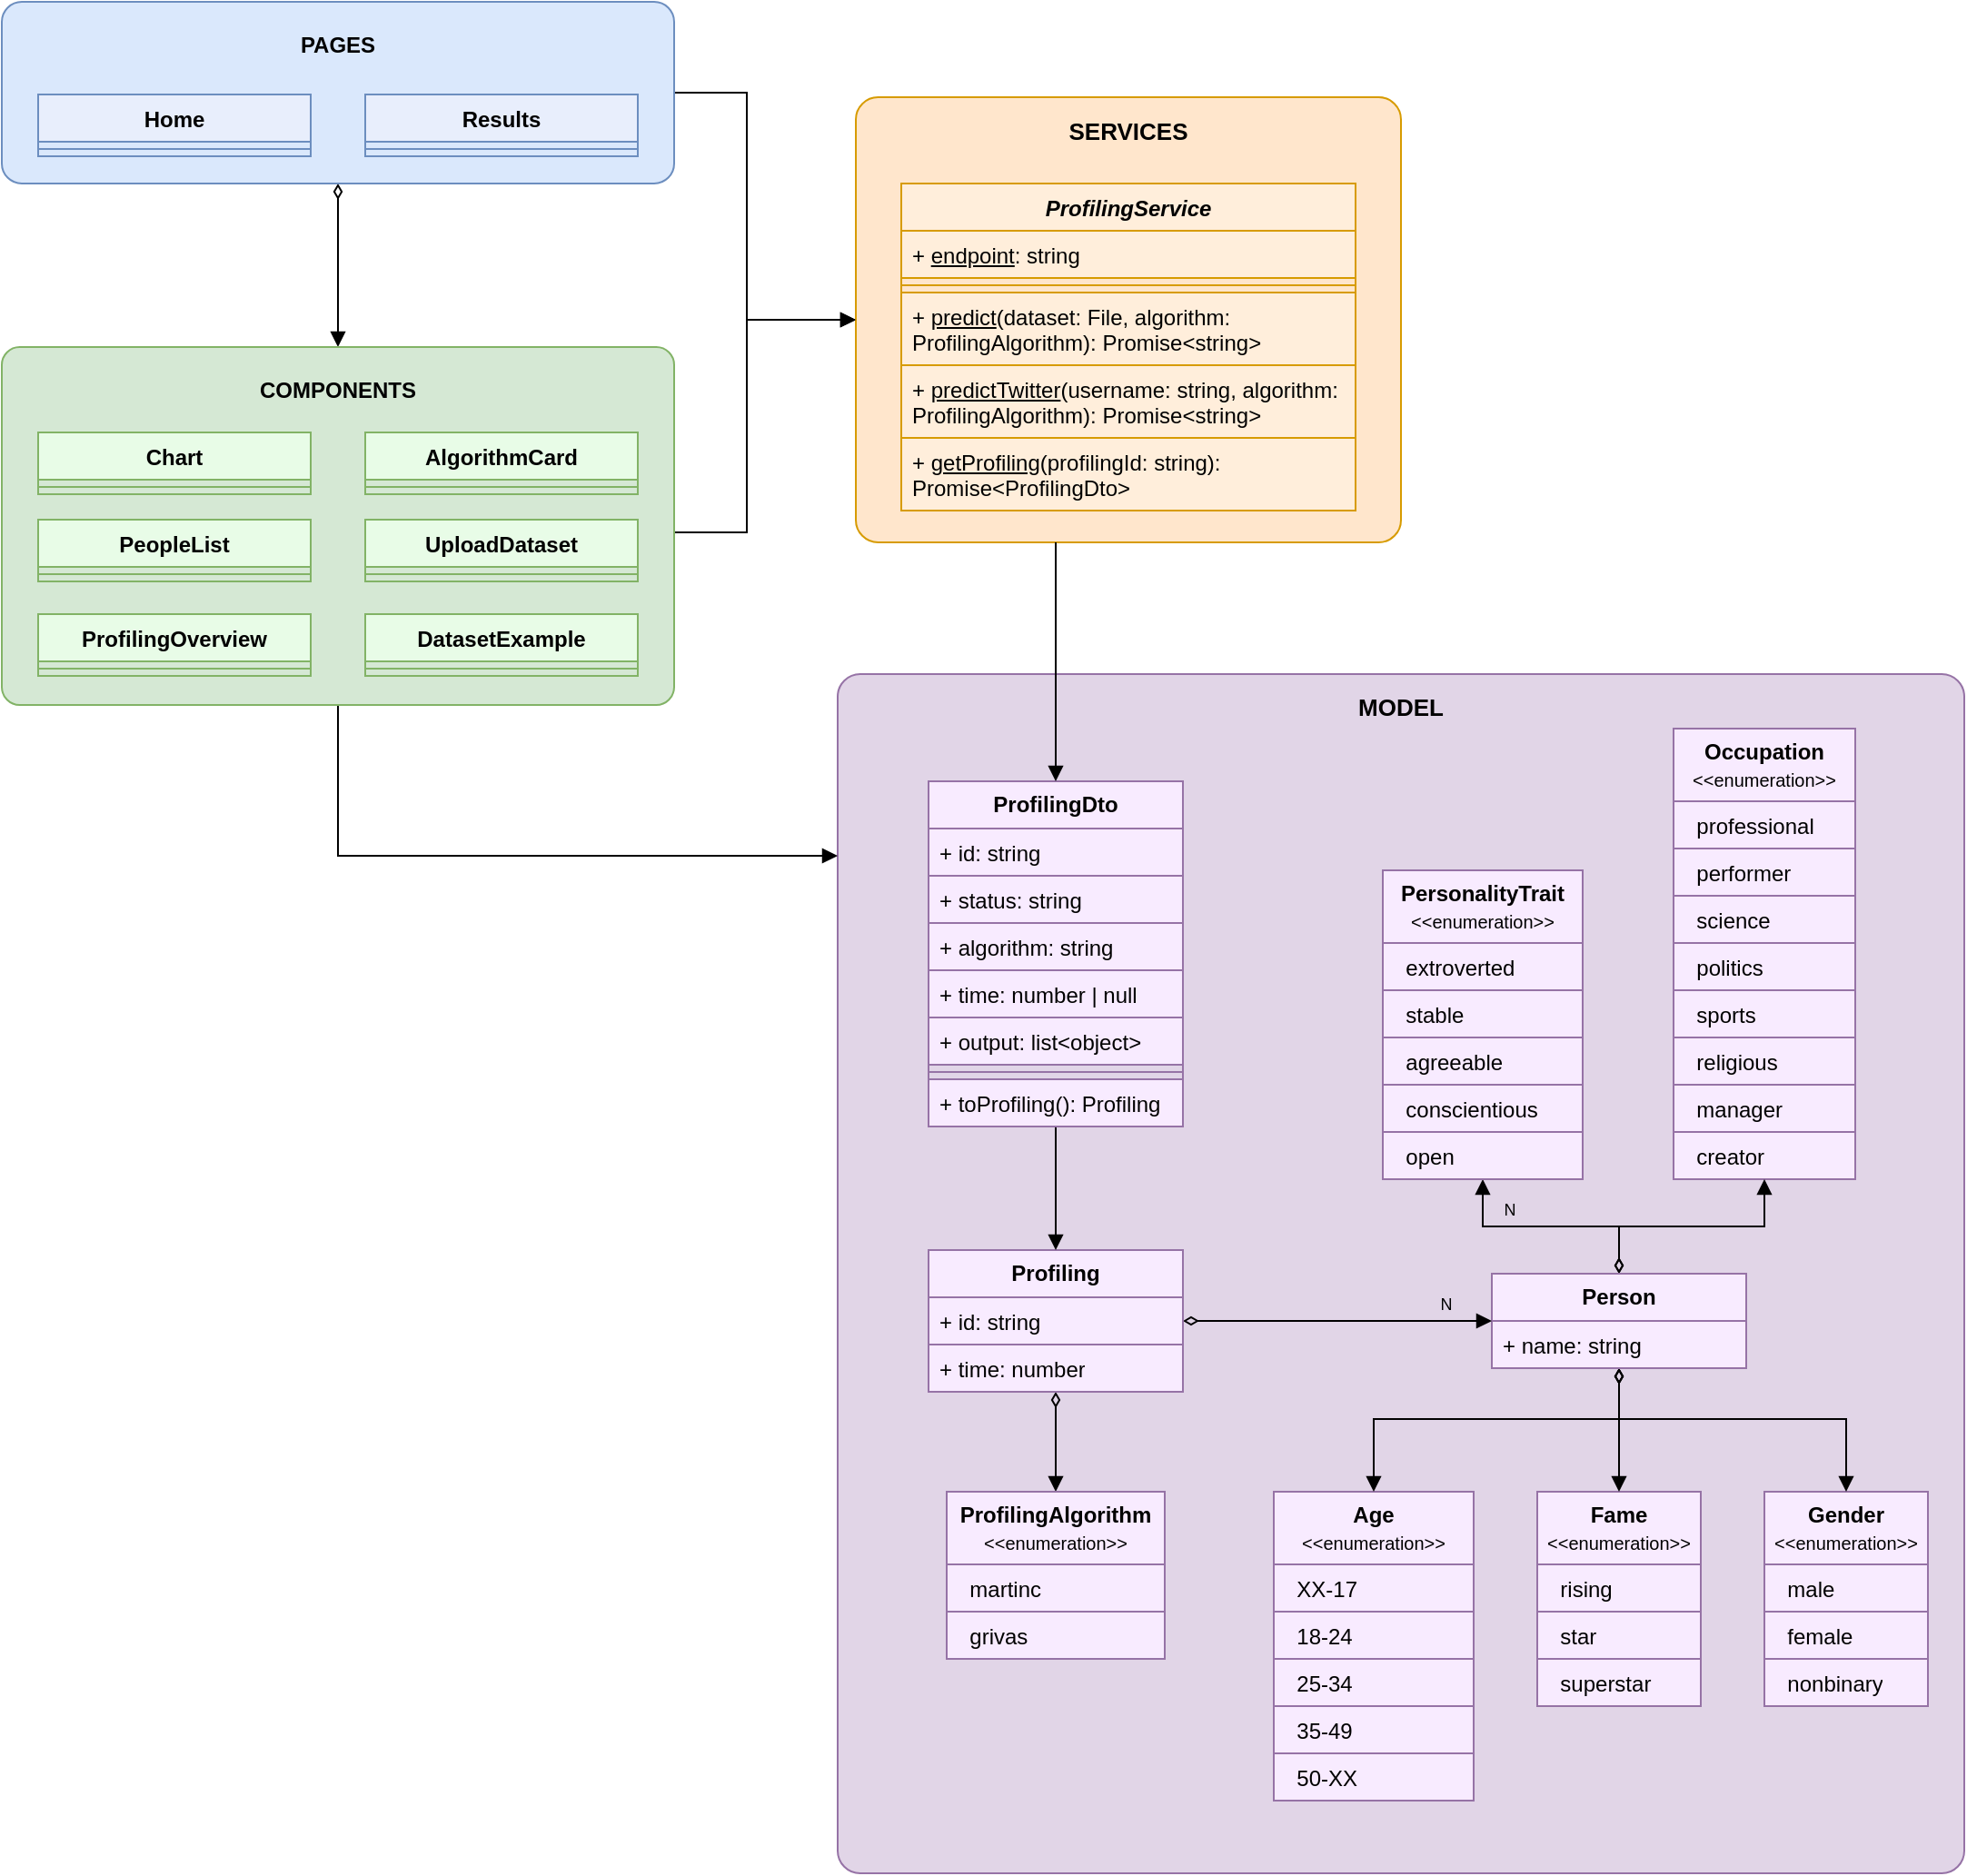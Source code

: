 <mxfile version="21.6.6" type="device">
  <diagram name="Page-1" id="zz8YXbFGxF1C0T1usxZw">
    <mxGraphModel dx="1919" dy="1926" grid="1" gridSize="10" guides="1" tooltips="1" connect="1" arrows="1" fold="1" page="1" pageScale="1" pageWidth="1600" pageHeight="900" math="0" shadow="0">
      <root>
        <mxCell id="0" />
        <mxCell id="1" parent="0" />
        <mxCell id="4tUkUSJO1C_lbbsRgtp4-106" style="edgeStyle=orthogonalEdgeStyle;rounded=0;orthogonalLoop=1;jettySize=auto;html=1;endArrow=block;endFill=1;startArrow=diamondThin;startFill=0;" edge="1" parent="1" source="4tUkUSJO1C_lbbsRgtp4-1" target="4tUkUSJO1C_lbbsRgtp4-84">
          <mxGeometry relative="1" as="geometry" />
        </mxCell>
        <mxCell id="4tUkUSJO1C_lbbsRgtp4-107" style="edgeStyle=orthogonalEdgeStyle;rounded=0;orthogonalLoop=1;jettySize=auto;html=1;endArrow=block;endFill=1;" edge="1" parent="1" source="4tUkUSJO1C_lbbsRgtp4-1" target="4tUkUSJO1C_lbbsRgtp4-2">
          <mxGeometry relative="1" as="geometry">
            <Array as="points">
              <mxPoint x="500" y="30" />
              <mxPoint x="500" y="155" />
            </Array>
          </mxGeometry>
        </mxCell>
        <mxCell id="4tUkUSJO1C_lbbsRgtp4-1" value="&lt;font size=&quot;1&quot;&gt;&lt;b&gt;&lt;font style=&quot;font-size: 12px;&quot;&gt;PAGES&lt;/font&gt;&lt;/b&gt;&lt;/font&gt;" style="rounded=1;whiteSpace=wrap;html=1;arcSize=11;fillColor=#dae8fc;strokeColor=#6c8ebf;verticalAlign=top;spacingTop=10;" vertex="1" parent="1">
          <mxGeometry x="90" y="-20" width="370" height="100" as="geometry" />
        </mxCell>
        <mxCell id="4tUkUSJO1C_lbbsRgtp4-2" value="&lt;font size=&quot;1&quot;&gt;&lt;b style=&quot;font-size: 13px;&quot;&gt;SERVICES&lt;/b&gt;&lt;/font&gt;" style="rounded=1;whiteSpace=wrap;html=1;arcSize=5;fillColor=#ffe6cc;strokeColor=#d79b00;verticalAlign=top;spacingTop=4;" vertex="1" parent="1">
          <mxGeometry x="560" y="32.5" width="300" height="245" as="geometry" />
        </mxCell>
        <mxCell id="4tUkUSJO1C_lbbsRgtp4-4" value="&lt;i&gt;ProfilingService&lt;/i&gt;" style="swimlane;fontStyle=1;align=center;verticalAlign=top;childLayout=stackLayout;horizontal=1;startSize=26;horizontalStack=0;resizeParent=1;resizeParentMax=0;resizeLast=0;collapsible=1;marginBottom=0;whiteSpace=wrap;html=1;fillColor=#FFEEDB;strokeColor=#d79b00;" vertex="1" parent="1">
          <mxGeometry x="585" y="80" width="250" height="180" as="geometry" />
        </mxCell>
        <mxCell id="4tUkUSJO1C_lbbsRgtp4-5" value="+ &lt;u&gt;endpoint&lt;/u&gt;: string" style="text;strokeColor=#d79b00;fillColor=#FFEEDB;align=left;verticalAlign=top;spacingLeft=4;spacingRight=4;overflow=hidden;rotatable=0;points=[[0,0.5],[1,0.5]];portConstraint=eastwest;whiteSpace=wrap;html=1;" vertex="1" parent="4tUkUSJO1C_lbbsRgtp4-4">
          <mxGeometry y="26" width="250" height="26" as="geometry" />
        </mxCell>
        <mxCell id="4tUkUSJO1C_lbbsRgtp4-6" value="" style="line;strokeWidth=1;fillColor=#FFEEDB;align=left;verticalAlign=middle;spacingTop=-1;spacingLeft=3;spacingRight=3;rotatable=0;labelPosition=right;points=[];portConstraint=eastwest;strokeColor=#d79b00;" vertex="1" parent="4tUkUSJO1C_lbbsRgtp4-4">
          <mxGeometry y="52" width="250" height="8" as="geometry" />
        </mxCell>
        <mxCell id="4tUkUSJO1C_lbbsRgtp4-7" value="+ &lt;u&gt;predict&lt;/u&gt;(dataset: File, algorithm: ProfilingAlgorithm): Promise&amp;lt;string&amp;gt;" style="text;strokeColor=#d79b00;fillColor=#FFEEDB;align=left;verticalAlign=top;spacingLeft=4;spacingRight=4;overflow=hidden;rotatable=0;points=[[0,0.5],[1,0.5]];portConstraint=eastwest;whiteSpace=wrap;html=1;" vertex="1" parent="4tUkUSJO1C_lbbsRgtp4-4">
          <mxGeometry y="60" width="250" height="40" as="geometry" />
        </mxCell>
        <mxCell id="4tUkUSJO1C_lbbsRgtp4-8" value="+ &lt;u&gt;predictTwitter&lt;/u&gt;(username: string, algorithm: ProfilingAlgorithm): Promise&amp;lt;string&amp;gt;" style="text;strokeColor=#d79b00;fillColor=#FFEEDB;align=left;verticalAlign=top;spacingLeft=4;spacingRight=4;overflow=hidden;rotatable=0;points=[[0,0.5],[1,0.5]];portConstraint=eastwest;whiteSpace=wrap;html=1;" vertex="1" parent="4tUkUSJO1C_lbbsRgtp4-4">
          <mxGeometry y="100" width="250" height="40" as="geometry" />
        </mxCell>
        <mxCell id="4tUkUSJO1C_lbbsRgtp4-9" value="+ &lt;u&gt;getProfiling&lt;/u&gt;(profilingId: string): Promise&amp;lt;ProfilingDto&amp;gt;" style="text;strokeColor=#d79b00;fillColor=#FFEEDB;align=left;verticalAlign=top;spacingLeft=4;spacingRight=4;overflow=hidden;rotatable=0;points=[[0,0.5],[1,0.5]];portConstraint=eastwest;whiteSpace=wrap;html=1;" vertex="1" parent="4tUkUSJO1C_lbbsRgtp4-4">
          <mxGeometry y="140" width="250" height="40" as="geometry" />
        </mxCell>
        <mxCell id="4tUkUSJO1C_lbbsRgtp4-10" value="&lt;font size=&quot;1&quot;&gt;&lt;b style=&quot;font-size: 13px;&quot;&gt;MODEL&lt;/b&gt;&lt;/font&gt;" style="rounded=1;whiteSpace=wrap;html=1;arcSize=2;fillColor=#e1d5e7;strokeColor=#9673a6;verticalAlign=top;spacingTop=4;" vertex="1" parent="1">
          <mxGeometry x="550" y="350" width="620" height="660" as="geometry" />
        </mxCell>
        <mxCell id="4tUkUSJO1C_lbbsRgtp4-15" value="&lt;div&gt;&lt;b&gt;Age&lt;/b&gt;&lt;/div&gt;&lt;div&gt;&lt;font style=&quot;font-size: 10px;&quot;&gt;&amp;lt;&amp;lt;enumeration&amp;gt;&amp;gt;&lt;/font&gt;&lt;br&gt;&lt;/div&gt;" style="swimlane;fontStyle=0;childLayout=stackLayout;horizontal=1;startSize=40;fillColor=#F8EBFF;horizontalStack=0;resizeParent=1;resizeParentMax=0;resizeLast=0;collapsible=1;marginBottom=0;whiteSpace=wrap;html=1;strokeColor=#9673a6;" vertex="1" parent="1">
          <mxGeometry x="790" y="800" width="110" height="170" as="geometry">
            <mxRectangle x="890" y="130" width="120" height="40" as="alternateBounds" />
          </mxGeometry>
        </mxCell>
        <mxCell id="4tUkUSJO1C_lbbsRgtp4-16" value="&amp;nbsp; XX-17" style="text;strokeColor=#9673a6;fillColor=#F8EBFF;align=left;verticalAlign=top;spacingLeft=4;spacingRight=4;overflow=hidden;rotatable=0;points=[[0,0.5],[1,0.5]];portConstraint=eastwest;whiteSpace=wrap;html=1;" vertex="1" parent="4tUkUSJO1C_lbbsRgtp4-15">
          <mxGeometry y="40" width="110" height="26" as="geometry" />
        </mxCell>
        <mxCell id="4tUkUSJO1C_lbbsRgtp4-17" value="&amp;nbsp; 18-24" style="text;strokeColor=#9673a6;fillColor=#F8EBFF;align=left;verticalAlign=top;spacingLeft=4;spacingRight=4;overflow=hidden;rotatable=0;points=[[0,0.5],[1,0.5]];portConstraint=eastwest;whiteSpace=wrap;html=1;" vertex="1" parent="4tUkUSJO1C_lbbsRgtp4-15">
          <mxGeometry y="66" width="110" height="26" as="geometry" />
        </mxCell>
        <mxCell id="4tUkUSJO1C_lbbsRgtp4-18" value="&amp;nbsp; 25-34" style="text;strokeColor=#9673a6;fillColor=#F8EBFF;align=left;verticalAlign=top;spacingLeft=4;spacingRight=4;overflow=hidden;rotatable=0;points=[[0,0.5],[1,0.5]];portConstraint=eastwest;whiteSpace=wrap;html=1;" vertex="1" parent="4tUkUSJO1C_lbbsRgtp4-15">
          <mxGeometry y="92" width="110" height="26" as="geometry" />
        </mxCell>
        <mxCell id="4tUkUSJO1C_lbbsRgtp4-20" value="&amp;nbsp; 35-49" style="text;strokeColor=#9673a6;fillColor=#F8EBFF;align=left;verticalAlign=top;spacingLeft=4;spacingRight=4;overflow=hidden;rotatable=0;points=[[0,0.5],[1,0.5]];portConstraint=eastwest;whiteSpace=wrap;html=1;" vertex="1" parent="4tUkUSJO1C_lbbsRgtp4-15">
          <mxGeometry y="118" width="110" height="26" as="geometry" />
        </mxCell>
        <mxCell id="4tUkUSJO1C_lbbsRgtp4-21" value="&amp;nbsp; 50-XX" style="text;strokeColor=#9673a6;fillColor=#F8EBFF;align=left;verticalAlign=top;spacingLeft=4;spacingRight=4;overflow=hidden;rotatable=0;points=[[0,0.5],[1,0.5]];portConstraint=eastwest;whiteSpace=wrap;html=1;" vertex="1" parent="4tUkUSJO1C_lbbsRgtp4-15">
          <mxGeometry y="144" width="110" height="26" as="geometry" />
        </mxCell>
        <mxCell id="4tUkUSJO1C_lbbsRgtp4-23" value="&lt;div&gt;&lt;b&gt;Fame&lt;/b&gt;&lt;/div&gt;&lt;div&gt;&lt;font style=&quot;font-size: 10px;&quot;&gt;&amp;lt;&amp;lt;enumeration&amp;gt;&amp;gt;&lt;/font&gt;&lt;br&gt;&lt;/div&gt;" style="swimlane;fontStyle=0;childLayout=stackLayout;horizontal=1;startSize=40;fillColor=#F8EBFF;horizontalStack=0;resizeParent=1;resizeParentMax=0;resizeLast=0;collapsible=1;marginBottom=0;whiteSpace=wrap;html=1;strokeColor=#9673a6;" vertex="1" parent="1">
          <mxGeometry x="935" y="800" width="90" height="118" as="geometry">
            <mxRectangle x="890" y="130" width="120" height="40" as="alternateBounds" />
          </mxGeometry>
        </mxCell>
        <mxCell id="4tUkUSJO1C_lbbsRgtp4-24" value="&amp;nbsp; rising" style="text;strokeColor=#9673a6;fillColor=#F8EBFF;align=left;verticalAlign=top;spacingLeft=4;spacingRight=4;overflow=hidden;rotatable=0;points=[[0,0.5],[1,0.5]];portConstraint=eastwest;whiteSpace=wrap;html=1;" vertex="1" parent="4tUkUSJO1C_lbbsRgtp4-23">
          <mxGeometry y="40" width="90" height="26" as="geometry" />
        </mxCell>
        <mxCell id="4tUkUSJO1C_lbbsRgtp4-25" value="&amp;nbsp; star" style="text;strokeColor=#9673a6;fillColor=#F8EBFF;align=left;verticalAlign=top;spacingLeft=4;spacingRight=4;overflow=hidden;rotatable=0;points=[[0,0.5],[1,0.5]];portConstraint=eastwest;whiteSpace=wrap;html=1;" vertex="1" parent="4tUkUSJO1C_lbbsRgtp4-23">
          <mxGeometry y="66" width="90" height="26" as="geometry" />
        </mxCell>
        <mxCell id="4tUkUSJO1C_lbbsRgtp4-26" value="&amp;nbsp; superstar" style="text;strokeColor=#9673a6;fillColor=#F8EBFF;align=left;verticalAlign=top;spacingLeft=4;spacingRight=4;overflow=hidden;rotatable=0;points=[[0,0.5],[1,0.5]];portConstraint=eastwest;whiteSpace=wrap;html=1;" vertex="1" parent="4tUkUSJO1C_lbbsRgtp4-23">
          <mxGeometry y="92" width="90" height="26" as="geometry" />
        </mxCell>
        <mxCell id="4tUkUSJO1C_lbbsRgtp4-29" value="&lt;div&gt;&lt;b&gt;Gender&lt;/b&gt;&lt;/div&gt;&lt;div&gt;&lt;font style=&quot;font-size: 10px;&quot;&gt;&amp;lt;&amp;lt;enumeration&amp;gt;&amp;gt;&lt;/font&gt;&lt;br&gt;&lt;/div&gt;" style="swimlane;fontStyle=0;childLayout=stackLayout;horizontal=1;startSize=40;fillColor=#F8EBFF;horizontalStack=0;resizeParent=1;resizeParentMax=0;resizeLast=0;collapsible=1;marginBottom=0;whiteSpace=wrap;html=1;strokeColor=#9673a6;" vertex="1" parent="1">
          <mxGeometry x="1060" y="800" width="90" height="118" as="geometry">
            <mxRectangle x="890" y="130" width="120" height="40" as="alternateBounds" />
          </mxGeometry>
        </mxCell>
        <mxCell id="4tUkUSJO1C_lbbsRgtp4-30" value="&amp;nbsp; male" style="text;strokeColor=#9673a6;fillColor=#F8EBFF;align=left;verticalAlign=top;spacingLeft=4;spacingRight=4;overflow=hidden;rotatable=0;points=[[0,0.5],[1,0.5]];portConstraint=eastwest;whiteSpace=wrap;html=1;" vertex="1" parent="4tUkUSJO1C_lbbsRgtp4-29">
          <mxGeometry y="40" width="90" height="26" as="geometry" />
        </mxCell>
        <mxCell id="4tUkUSJO1C_lbbsRgtp4-31" value="&amp;nbsp; female" style="text;strokeColor=#9673a6;fillColor=#F8EBFF;align=left;verticalAlign=top;spacingLeft=4;spacingRight=4;overflow=hidden;rotatable=0;points=[[0,0.5],[1,0.5]];portConstraint=eastwest;whiteSpace=wrap;html=1;" vertex="1" parent="4tUkUSJO1C_lbbsRgtp4-29">
          <mxGeometry y="66" width="90" height="26" as="geometry" />
        </mxCell>
        <mxCell id="4tUkUSJO1C_lbbsRgtp4-32" value="&amp;nbsp; nonbinary" style="text;strokeColor=#9673a6;fillColor=#F8EBFF;align=left;verticalAlign=top;spacingLeft=4;spacingRight=4;overflow=hidden;rotatable=0;points=[[0,0.5],[1,0.5]];portConstraint=eastwest;whiteSpace=wrap;html=1;" vertex="1" parent="4tUkUSJO1C_lbbsRgtp4-29">
          <mxGeometry y="92" width="90" height="26" as="geometry" />
        </mxCell>
        <mxCell id="4tUkUSJO1C_lbbsRgtp4-33" value="&lt;div&gt;&lt;b&gt;Occupation&lt;/b&gt;&lt;/div&gt;&lt;div&gt;&lt;font style=&quot;font-size: 10px;&quot;&gt;&amp;lt;&amp;lt;enumeration&amp;gt;&amp;gt;&lt;/font&gt;&lt;br&gt;&lt;/div&gt;" style="swimlane;fontStyle=0;childLayout=stackLayout;horizontal=1;startSize=40;fillColor=#F8EBFF;horizontalStack=0;resizeParent=1;resizeParentMax=0;resizeLast=0;collapsible=1;marginBottom=0;whiteSpace=wrap;html=1;strokeColor=#9673a6;" vertex="1" parent="1">
          <mxGeometry x="1010" y="380" width="100" height="248" as="geometry">
            <mxRectangle x="890" y="130" width="120" height="40" as="alternateBounds" />
          </mxGeometry>
        </mxCell>
        <mxCell id="4tUkUSJO1C_lbbsRgtp4-34" value="&amp;nbsp; professional" style="text;strokeColor=#9673a6;fillColor=#F8EBFF;align=left;verticalAlign=top;spacingLeft=4;spacingRight=4;overflow=hidden;rotatable=0;points=[[0,0.5],[1,0.5]];portConstraint=eastwest;whiteSpace=wrap;html=1;" vertex="1" parent="4tUkUSJO1C_lbbsRgtp4-33">
          <mxGeometry y="40" width="100" height="26" as="geometry" />
        </mxCell>
        <mxCell id="4tUkUSJO1C_lbbsRgtp4-35" value="&amp;nbsp; performer" style="text;strokeColor=#9673a6;fillColor=#F8EBFF;align=left;verticalAlign=top;spacingLeft=4;spacingRight=4;overflow=hidden;rotatable=0;points=[[0,0.5],[1,0.5]];portConstraint=eastwest;whiteSpace=wrap;html=1;" vertex="1" parent="4tUkUSJO1C_lbbsRgtp4-33">
          <mxGeometry y="66" width="100" height="26" as="geometry" />
        </mxCell>
        <mxCell id="4tUkUSJO1C_lbbsRgtp4-36" value="&amp;nbsp; science" style="text;strokeColor=#9673a6;fillColor=#F8EBFF;align=left;verticalAlign=top;spacingLeft=4;spacingRight=4;overflow=hidden;rotatable=0;points=[[0,0.5],[1,0.5]];portConstraint=eastwest;whiteSpace=wrap;html=1;" vertex="1" parent="4tUkUSJO1C_lbbsRgtp4-33">
          <mxGeometry y="92" width="100" height="26" as="geometry" />
        </mxCell>
        <mxCell id="4tUkUSJO1C_lbbsRgtp4-37" value="&amp;nbsp; politics" style="text;strokeColor=#9673a6;fillColor=#F8EBFF;align=left;verticalAlign=top;spacingLeft=4;spacingRight=4;overflow=hidden;rotatable=0;points=[[0,0.5],[1,0.5]];portConstraint=eastwest;whiteSpace=wrap;html=1;" vertex="1" parent="4tUkUSJO1C_lbbsRgtp4-33">
          <mxGeometry y="118" width="100" height="26" as="geometry" />
        </mxCell>
        <mxCell id="4tUkUSJO1C_lbbsRgtp4-38" value="&amp;nbsp; sports" style="text;strokeColor=#9673a6;fillColor=#F8EBFF;align=left;verticalAlign=top;spacingLeft=4;spacingRight=4;overflow=hidden;rotatable=0;points=[[0,0.5],[1,0.5]];portConstraint=eastwest;whiteSpace=wrap;html=1;" vertex="1" parent="4tUkUSJO1C_lbbsRgtp4-33">
          <mxGeometry y="144" width="100" height="26" as="geometry" />
        </mxCell>
        <mxCell id="4tUkUSJO1C_lbbsRgtp4-39" value="&amp;nbsp; religious" style="text;strokeColor=#9673a6;fillColor=#F8EBFF;align=left;verticalAlign=top;spacingLeft=4;spacingRight=4;overflow=hidden;rotatable=0;points=[[0,0.5],[1,0.5]];portConstraint=eastwest;whiteSpace=wrap;html=1;" vertex="1" parent="4tUkUSJO1C_lbbsRgtp4-33">
          <mxGeometry y="170" width="100" height="26" as="geometry" />
        </mxCell>
        <mxCell id="4tUkUSJO1C_lbbsRgtp4-40" value="&amp;nbsp; manager" style="text;strokeColor=#9673a6;fillColor=#F8EBFF;align=left;verticalAlign=top;spacingLeft=4;spacingRight=4;overflow=hidden;rotatable=0;points=[[0,0.5],[1,0.5]];portConstraint=eastwest;whiteSpace=wrap;html=1;" vertex="1" parent="4tUkUSJO1C_lbbsRgtp4-33">
          <mxGeometry y="196" width="100" height="26" as="geometry" />
        </mxCell>
        <mxCell id="4tUkUSJO1C_lbbsRgtp4-41" value="&amp;nbsp; creator" style="text;strokeColor=#9673a6;fillColor=#F8EBFF;align=left;verticalAlign=top;spacingLeft=4;spacingRight=4;overflow=hidden;rotatable=0;points=[[0,0.5],[1,0.5]];portConstraint=eastwest;whiteSpace=wrap;html=1;" vertex="1" parent="4tUkUSJO1C_lbbsRgtp4-33">
          <mxGeometry y="222" width="100" height="26" as="geometry" />
        </mxCell>
        <mxCell id="4tUkUSJO1C_lbbsRgtp4-46" style="edgeStyle=orthogonalEdgeStyle;rounded=0;orthogonalLoop=1;jettySize=auto;html=1;endArrow=block;endFill=1;startArrow=diamondThin;startFill=0;" edge="1" parent="1" source="4tUkUSJO1C_lbbsRgtp4-42" target="4tUkUSJO1C_lbbsRgtp4-33">
          <mxGeometry relative="1" as="geometry" />
        </mxCell>
        <mxCell id="4tUkUSJO1C_lbbsRgtp4-47" style="edgeStyle=orthogonalEdgeStyle;rounded=0;orthogonalLoop=1;jettySize=auto;html=1;entryX=0.5;entryY=0;entryDx=0;entryDy=0;endArrow=block;endFill=1;startArrow=diamondThin;startFill=0;" edge="1" parent="1" source="4tUkUSJO1C_lbbsRgtp4-42" target="4tUkUSJO1C_lbbsRgtp4-15">
          <mxGeometry relative="1" as="geometry">
            <Array as="points">
              <mxPoint x="980" y="760" />
              <mxPoint x="845" y="760" />
            </Array>
          </mxGeometry>
        </mxCell>
        <mxCell id="4tUkUSJO1C_lbbsRgtp4-48" style="rounded=0;orthogonalLoop=1;jettySize=auto;html=1;entryX=0.5;entryY=0;entryDx=0;entryDy=0;startArrow=diamondThin;startFill=0;endArrow=block;endFill=1;" edge="1" parent="1" source="4tUkUSJO1C_lbbsRgtp4-42" target="4tUkUSJO1C_lbbsRgtp4-23">
          <mxGeometry relative="1" as="geometry" />
        </mxCell>
        <mxCell id="4tUkUSJO1C_lbbsRgtp4-49" style="edgeStyle=orthogonalEdgeStyle;rounded=0;orthogonalLoop=1;jettySize=auto;html=1;entryX=0.5;entryY=0;entryDx=0;entryDy=0;startArrow=diamondThin;startFill=0;endArrow=block;endFill=1;" edge="1" parent="1" source="4tUkUSJO1C_lbbsRgtp4-42" target="4tUkUSJO1C_lbbsRgtp4-29">
          <mxGeometry relative="1" as="geometry">
            <Array as="points">
              <mxPoint x="980" y="760" />
              <mxPoint x="1105" y="760" />
            </Array>
          </mxGeometry>
        </mxCell>
        <mxCell id="4tUkUSJO1C_lbbsRgtp4-56" style="edgeStyle=orthogonalEdgeStyle;rounded=0;orthogonalLoop=1;jettySize=auto;html=1;endArrow=block;endFill=1;startArrow=diamondThin;startFill=0;" edge="1" parent="1" source="4tUkUSJO1C_lbbsRgtp4-42" target="4tUkUSJO1C_lbbsRgtp4-50">
          <mxGeometry relative="1" as="geometry" />
        </mxCell>
        <mxCell id="4tUkUSJO1C_lbbsRgtp4-42" value="&lt;b&gt;Person&lt;/b&gt;" style="swimlane;fontStyle=0;childLayout=stackLayout;horizontal=1;startSize=26;fillColor=#F8EBFF;horizontalStack=0;resizeParent=1;resizeParentMax=0;resizeLast=0;collapsible=1;marginBottom=0;whiteSpace=wrap;html=1;strokeColor=#9673a6;" vertex="1" parent="1">
          <mxGeometry x="910" y="680" width="140" height="52" as="geometry" />
        </mxCell>
        <mxCell id="4tUkUSJO1C_lbbsRgtp4-45" value="+ name: string" style="text;strokeColor=#9673a6;fillColor=#F8EBFF;align=left;verticalAlign=top;spacingLeft=4;spacingRight=4;overflow=hidden;rotatable=0;points=[[0,0.5],[1,0.5]];portConstraint=eastwest;whiteSpace=wrap;html=1;" vertex="1" parent="4tUkUSJO1C_lbbsRgtp4-42">
          <mxGeometry y="26" width="140" height="26" as="geometry" />
        </mxCell>
        <mxCell id="4tUkUSJO1C_lbbsRgtp4-50" value="&lt;div&gt;&lt;b&gt;PersonalityTrait&lt;/b&gt;&lt;/div&gt;&lt;div&gt;&lt;font style=&quot;font-size: 10px;&quot;&gt;&amp;lt;&amp;lt;enumeration&amp;gt;&amp;gt;&lt;/font&gt;&lt;br&gt;&lt;/div&gt;" style="swimlane;fontStyle=0;childLayout=stackLayout;horizontal=1;startSize=40;fillColor=#F8EBFF;horizontalStack=0;resizeParent=1;resizeParentMax=0;resizeLast=0;collapsible=1;marginBottom=0;whiteSpace=wrap;html=1;strokeColor=#9673a6;" vertex="1" parent="1">
          <mxGeometry x="850" y="458" width="110" height="170" as="geometry">
            <mxRectangle x="890" y="130" width="120" height="40" as="alternateBounds" />
          </mxGeometry>
        </mxCell>
        <mxCell id="4tUkUSJO1C_lbbsRgtp4-51" value="&amp;nbsp; extroverted" style="text;strokeColor=#9673a6;fillColor=#F8EBFF;align=left;verticalAlign=top;spacingLeft=4;spacingRight=4;overflow=hidden;rotatable=0;points=[[0,0.5],[1,0.5]];portConstraint=eastwest;whiteSpace=wrap;html=1;" vertex="1" parent="4tUkUSJO1C_lbbsRgtp4-50">
          <mxGeometry y="40" width="110" height="26" as="geometry" />
        </mxCell>
        <mxCell id="4tUkUSJO1C_lbbsRgtp4-52" value="&amp;nbsp; stable" style="text;strokeColor=#9673a6;fillColor=#F8EBFF;align=left;verticalAlign=top;spacingLeft=4;spacingRight=4;overflow=hidden;rotatable=0;points=[[0,0.5],[1,0.5]];portConstraint=eastwest;whiteSpace=wrap;html=1;" vertex="1" parent="4tUkUSJO1C_lbbsRgtp4-50">
          <mxGeometry y="66" width="110" height="26" as="geometry" />
        </mxCell>
        <mxCell id="4tUkUSJO1C_lbbsRgtp4-53" value="&amp;nbsp; agreeable" style="text;strokeColor=#9673a6;fillColor=#F8EBFF;align=left;verticalAlign=top;spacingLeft=4;spacingRight=4;overflow=hidden;rotatable=0;points=[[0,0.5],[1,0.5]];portConstraint=eastwest;whiteSpace=wrap;html=1;" vertex="1" parent="4tUkUSJO1C_lbbsRgtp4-50">
          <mxGeometry y="92" width="110" height="26" as="geometry" />
        </mxCell>
        <mxCell id="4tUkUSJO1C_lbbsRgtp4-54" value="&amp;nbsp; conscientious" style="text;strokeColor=#9673a6;fillColor=#F8EBFF;align=left;verticalAlign=top;spacingLeft=4;spacingRight=4;overflow=hidden;rotatable=0;points=[[0,0.5],[1,0.5]];portConstraint=eastwest;whiteSpace=wrap;html=1;" vertex="1" parent="4tUkUSJO1C_lbbsRgtp4-50">
          <mxGeometry y="118" width="110" height="26" as="geometry" />
        </mxCell>
        <mxCell id="4tUkUSJO1C_lbbsRgtp4-55" value="&amp;nbsp; open" style="text;strokeColor=#9673a6;fillColor=#F8EBFF;align=left;verticalAlign=top;spacingLeft=4;spacingRight=4;overflow=hidden;rotatable=0;points=[[0,0.5],[1,0.5]];portConstraint=eastwest;whiteSpace=wrap;html=1;" vertex="1" parent="4tUkUSJO1C_lbbsRgtp4-50">
          <mxGeometry y="144" width="110" height="26" as="geometry" />
        </mxCell>
        <mxCell id="4tUkUSJO1C_lbbsRgtp4-59" value="N" style="text;html=1;strokeColor=none;fillColor=none;align=center;verticalAlign=middle;whiteSpace=wrap;rounded=0;fontSize=9;" vertex="1" parent="1">
          <mxGeometry x="905" y="635" width="30" height="20" as="geometry" />
        </mxCell>
        <mxCell id="4tUkUSJO1C_lbbsRgtp4-65" style="edgeStyle=orthogonalEdgeStyle;rounded=0;orthogonalLoop=1;jettySize=auto;html=1;startArrow=diamondThin;startFill=0;endArrow=block;endFill=1;" edge="1" parent="1" source="4tUkUSJO1C_lbbsRgtp4-62" target="4tUkUSJO1C_lbbsRgtp4-42">
          <mxGeometry relative="1" as="geometry" />
        </mxCell>
        <mxCell id="4tUkUSJO1C_lbbsRgtp4-71" style="edgeStyle=orthogonalEdgeStyle;rounded=0;orthogonalLoop=1;jettySize=auto;html=1;endArrow=block;endFill=1;startArrow=diamondThin;startFill=0;" edge="1" parent="1" source="4tUkUSJO1C_lbbsRgtp4-62" target="4tUkUSJO1C_lbbsRgtp4-67">
          <mxGeometry relative="1" as="geometry" />
        </mxCell>
        <mxCell id="4tUkUSJO1C_lbbsRgtp4-62" value="&lt;b&gt;Profiling&lt;/b&gt;" style="swimlane;fontStyle=0;childLayout=stackLayout;horizontal=1;startSize=26;fillColor=#F8EBFF;horizontalStack=0;resizeParent=1;resizeParentMax=0;resizeLast=0;collapsible=1;marginBottom=0;whiteSpace=wrap;html=1;strokeColor=#9673a6;" vertex="1" parent="1">
          <mxGeometry x="600" y="667" width="140" height="78" as="geometry" />
        </mxCell>
        <mxCell id="4tUkUSJO1C_lbbsRgtp4-63" value="+ id: string" style="text;strokeColor=#9673a6;fillColor=#F8EBFF;align=left;verticalAlign=top;spacingLeft=4;spacingRight=4;overflow=hidden;rotatable=0;points=[[0,0.5],[1,0.5]];portConstraint=eastwest;whiteSpace=wrap;html=1;" vertex="1" parent="4tUkUSJO1C_lbbsRgtp4-62">
          <mxGeometry y="26" width="140" height="26" as="geometry" />
        </mxCell>
        <mxCell id="4tUkUSJO1C_lbbsRgtp4-64" value="+ time: number" style="text;strokeColor=#9673a6;fillColor=#F8EBFF;align=left;verticalAlign=top;spacingLeft=4;spacingRight=4;overflow=hidden;rotatable=0;points=[[0,0.5],[1,0.5]];portConstraint=eastwest;whiteSpace=wrap;html=1;" vertex="1" parent="4tUkUSJO1C_lbbsRgtp4-62">
          <mxGeometry y="52" width="140" height="26" as="geometry" />
        </mxCell>
        <mxCell id="4tUkUSJO1C_lbbsRgtp4-66" value="N" style="text;html=1;strokeColor=none;fillColor=none;align=center;verticalAlign=middle;whiteSpace=wrap;rounded=0;fontSize=9;" vertex="1" parent="1">
          <mxGeometry x="870" y="687" width="30" height="20" as="geometry" />
        </mxCell>
        <mxCell id="4tUkUSJO1C_lbbsRgtp4-67" value="&lt;div&gt;&lt;b&gt;ProfilingAlgorithm&lt;/b&gt;&lt;/div&gt;&lt;div&gt;&lt;font style=&quot;font-size: 10px;&quot;&gt;&amp;lt;&amp;lt;enumeration&amp;gt;&amp;gt;&lt;/font&gt;&lt;br&gt;&lt;/div&gt;" style="swimlane;fontStyle=0;childLayout=stackLayout;horizontal=1;startSize=40;fillColor=#F8EBFF;horizontalStack=0;resizeParent=1;resizeParentMax=0;resizeLast=0;collapsible=1;marginBottom=0;whiteSpace=wrap;html=1;strokeColor=#9673a6;" vertex="1" parent="1">
          <mxGeometry x="610" y="800" width="120" height="92" as="geometry">
            <mxRectangle x="890" y="130" width="120" height="40" as="alternateBounds" />
          </mxGeometry>
        </mxCell>
        <mxCell id="4tUkUSJO1C_lbbsRgtp4-68" value="&amp;nbsp; martinc" style="text;strokeColor=#9673a6;fillColor=#F8EBFF;align=left;verticalAlign=top;spacingLeft=4;spacingRight=4;overflow=hidden;rotatable=0;points=[[0,0.5],[1,0.5]];portConstraint=eastwest;whiteSpace=wrap;html=1;" vertex="1" parent="4tUkUSJO1C_lbbsRgtp4-67">
          <mxGeometry y="40" width="120" height="26" as="geometry" />
        </mxCell>
        <mxCell id="4tUkUSJO1C_lbbsRgtp4-69" value="&amp;nbsp; grivas" style="text;strokeColor=#9673a6;fillColor=#F8EBFF;align=left;verticalAlign=top;spacingLeft=4;spacingRight=4;overflow=hidden;rotatable=0;points=[[0,0.5],[1,0.5]];portConstraint=eastwest;whiteSpace=wrap;html=1;" vertex="1" parent="4tUkUSJO1C_lbbsRgtp4-67">
          <mxGeometry y="66" width="120" height="26" as="geometry" />
        </mxCell>
        <mxCell id="4tUkUSJO1C_lbbsRgtp4-80" style="edgeStyle=orthogonalEdgeStyle;rounded=0;orthogonalLoop=1;jettySize=auto;html=1;endArrow=block;endFill=1;" edge="1" parent="1" source="4tUkUSJO1C_lbbsRgtp4-74" target="4tUkUSJO1C_lbbsRgtp4-62">
          <mxGeometry relative="1" as="geometry" />
        </mxCell>
        <mxCell id="4tUkUSJO1C_lbbsRgtp4-74" value="&lt;b&gt;ProfilingDto&lt;/b&gt;" style="swimlane;fontStyle=0;childLayout=stackLayout;horizontal=1;startSize=26;fillColor=#F8EBFF;horizontalStack=0;resizeParent=1;resizeParentMax=0;resizeLast=0;collapsible=1;marginBottom=0;whiteSpace=wrap;html=1;strokeColor=#9673a6;" vertex="1" parent="1">
          <mxGeometry x="600" y="409" width="140" height="190" as="geometry" />
        </mxCell>
        <mxCell id="4tUkUSJO1C_lbbsRgtp4-75" value="+ id: string" style="text;strokeColor=#9673a6;fillColor=#F8EBFF;align=left;verticalAlign=top;spacingLeft=4;spacingRight=4;overflow=hidden;rotatable=0;points=[[0,0.5],[1,0.5]];portConstraint=eastwest;whiteSpace=wrap;html=1;" vertex="1" parent="4tUkUSJO1C_lbbsRgtp4-74">
          <mxGeometry y="26" width="140" height="26" as="geometry" />
        </mxCell>
        <mxCell id="4tUkUSJO1C_lbbsRgtp4-76" value="+ status: string" style="text;strokeColor=#9673a6;fillColor=#F8EBFF;align=left;verticalAlign=top;spacingLeft=4;spacingRight=4;overflow=hidden;rotatable=0;points=[[0,0.5],[1,0.5]];portConstraint=eastwest;whiteSpace=wrap;html=1;" vertex="1" parent="4tUkUSJO1C_lbbsRgtp4-74">
          <mxGeometry y="52" width="140" height="26" as="geometry" />
        </mxCell>
        <mxCell id="4tUkUSJO1C_lbbsRgtp4-83" value="+ algorithm: string" style="text;strokeColor=#9673a6;fillColor=#F8EBFF;align=left;verticalAlign=top;spacingLeft=4;spacingRight=4;overflow=hidden;rotatable=0;points=[[0,0.5],[1,0.5]];portConstraint=eastwest;whiteSpace=wrap;html=1;" vertex="1" parent="4tUkUSJO1C_lbbsRgtp4-74">
          <mxGeometry y="78" width="140" height="26" as="geometry" />
        </mxCell>
        <mxCell id="4tUkUSJO1C_lbbsRgtp4-82" value="+ time: number | null" style="text;strokeColor=#9673a6;fillColor=#F8EBFF;align=left;verticalAlign=top;spacingLeft=4;spacingRight=4;overflow=hidden;rotatable=0;points=[[0,0.5],[1,0.5]];portConstraint=eastwest;whiteSpace=wrap;html=1;" vertex="1" parent="4tUkUSJO1C_lbbsRgtp4-74">
          <mxGeometry y="104" width="140" height="26" as="geometry" />
        </mxCell>
        <mxCell id="4tUkUSJO1C_lbbsRgtp4-81" value="+ output: list&amp;lt;object&amp;gt;" style="text;strokeColor=#9673a6;fillColor=#F8EBFF;align=left;verticalAlign=top;spacingLeft=4;spacingRight=4;overflow=hidden;rotatable=0;points=[[0,0.5],[1,0.5]];portConstraint=eastwest;whiteSpace=wrap;html=1;" vertex="1" parent="4tUkUSJO1C_lbbsRgtp4-74">
          <mxGeometry y="130" width="140" height="26" as="geometry" />
        </mxCell>
        <mxCell id="4tUkUSJO1C_lbbsRgtp4-77" value="" style="line;strokeWidth=1;fillColor=#F8EBFF;align=left;verticalAlign=middle;spacingTop=-1;spacingLeft=3;spacingRight=3;rotatable=0;labelPosition=right;points=[];portConstraint=eastwest;strokeColor=#9673a6;" vertex="1" parent="4tUkUSJO1C_lbbsRgtp4-74">
          <mxGeometry y="156" width="140" height="8" as="geometry" />
        </mxCell>
        <mxCell id="4tUkUSJO1C_lbbsRgtp4-79" value="+ toProfiling(): Profiling" style="text;strokeColor=#9673a6;fillColor=#F8EBFF;align=left;verticalAlign=top;spacingLeft=4;spacingRight=4;overflow=hidden;rotatable=0;points=[[0,0.5],[1,0.5]];portConstraint=eastwest;whiteSpace=wrap;html=1;" vertex="1" parent="4tUkUSJO1C_lbbsRgtp4-74">
          <mxGeometry y="164" width="140" height="26" as="geometry" />
        </mxCell>
        <mxCell id="4tUkUSJO1C_lbbsRgtp4-108" style="edgeStyle=orthogonalEdgeStyle;rounded=0;orthogonalLoop=1;jettySize=auto;html=1;endArrow=block;endFill=1;" edge="1" parent="1" source="4tUkUSJO1C_lbbsRgtp4-84" target="4tUkUSJO1C_lbbsRgtp4-2">
          <mxGeometry relative="1" as="geometry">
            <Array as="points">
              <mxPoint x="500" y="272" />
              <mxPoint x="500" y="155" />
            </Array>
          </mxGeometry>
        </mxCell>
        <mxCell id="4tUkUSJO1C_lbbsRgtp4-109" style="edgeStyle=orthogonalEdgeStyle;rounded=0;orthogonalLoop=1;jettySize=auto;html=1;endArrow=block;endFill=1;" edge="1" parent="1" source="4tUkUSJO1C_lbbsRgtp4-84" target="4tUkUSJO1C_lbbsRgtp4-10">
          <mxGeometry relative="1" as="geometry">
            <Array as="points">
              <mxPoint x="275" y="450" />
            </Array>
          </mxGeometry>
        </mxCell>
        <mxCell id="4tUkUSJO1C_lbbsRgtp4-84" value="&lt;b&gt;COMPONENTS&lt;/b&gt;" style="rounded=1;whiteSpace=wrap;html=1;arcSize=5;fillColor=#d5e8d4;strokeColor=#82b366;verticalAlign=top;spacingTop=10;" vertex="1" parent="1">
          <mxGeometry x="90" y="170" width="370" height="197" as="geometry" />
        </mxCell>
        <mxCell id="4tUkUSJO1C_lbbsRgtp4-85" value="Chart" style="swimlane;fontStyle=1;align=center;verticalAlign=top;childLayout=stackLayout;horizontal=1;startSize=26;horizontalStack=0;resizeParent=1;resizeParentMax=0;resizeLast=0;collapsible=1;marginBottom=0;whiteSpace=wrap;html=1;fillColor=#E8FCE7;strokeColor=#82b366;" vertex="1" parent="1">
          <mxGeometry x="110" y="217" width="150" height="34" as="geometry" />
        </mxCell>
        <mxCell id="4tUkUSJO1C_lbbsRgtp4-87" value="" style="line;strokeWidth=1;fillColor=#E8FCE7;align=left;verticalAlign=middle;spacingTop=-1;spacingLeft=3;spacingRight=3;rotatable=0;labelPosition=right;points=[];portConstraint=eastwest;strokeColor=#82b366;" vertex="1" parent="4tUkUSJO1C_lbbsRgtp4-85">
          <mxGeometry y="26" width="150" height="8" as="geometry" />
        </mxCell>
        <mxCell id="4tUkUSJO1C_lbbsRgtp4-89" value="PeopleList" style="swimlane;fontStyle=1;align=center;verticalAlign=top;childLayout=stackLayout;horizontal=1;startSize=26;horizontalStack=0;resizeParent=1;resizeParentMax=0;resizeLast=0;collapsible=1;marginBottom=0;whiteSpace=wrap;html=1;fillColor=#E8FCE7;strokeColor=#82b366;" vertex="1" parent="1">
          <mxGeometry x="110" y="265" width="150" height="34" as="geometry" />
        </mxCell>
        <mxCell id="4tUkUSJO1C_lbbsRgtp4-90" value="" style="line;strokeWidth=1;fillColor=#E8FCE7;align=left;verticalAlign=middle;spacingTop=-1;spacingLeft=3;spacingRight=3;rotatable=0;labelPosition=right;points=[];portConstraint=eastwest;strokeColor=#82b366;" vertex="1" parent="4tUkUSJO1C_lbbsRgtp4-89">
          <mxGeometry y="26" width="150" height="8" as="geometry" />
        </mxCell>
        <mxCell id="4tUkUSJO1C_lbbsRgtp4-91" value="AlgorithmCard" style="swimlane;fontStyle=1;align=center;verticalAlign=top;childLayout=stackLayout;horizontal=1;startSize=26;horizontalStack=0;resizeParent=1;resizeParentMax=0;resizeLast=0;collapsible=1;marginBottom=0;whiteSpace=wrap;html=1;fillColor=#E8FCE7;strokeColor=#82b366;" vertex="1" parent="1">
          <mxGeometry x="290" y="217" width="150" height="34" as="geometry" />
        </mxCell>
        <mxCell id="4tUkUSJO1C_lbbsRgtp4-92" value="" style="line;strokeWidth=1;fillColor=#E8FCE7;align=left;verticalAlign=middle;spacingTop=-1;spacingLeft=3;spacingRight=3;rotatable=0;labelPosition=right;points=[];portConstraint=eastwest;strokeColor=#82b366;" vertex="1" parent="4tUkUSJO1C_lbbsRgtp4-91">
          <mxGeometry y="26" width="150" height="8" as="geometry" />
        </mxCell>
        <mxCell id="4tUkUSJO1C_lbbsRgtp4-93" value="UploadDataset" style="swimlane;fontStyle=1;align=center;verticalAlign=top;childLayout=stackLayout;horizontal=1;startSize=26;horizontalStack=0;resizeParent=1;resizeParentMax=0;resizeLast=0;collapsible=1;marginBottom=0;whiteSpace=wrap;html=1;fillColor=#E8FCE7;strokeColor=#82b366;" vertex="1" parent="1">
          <mxGeometry x="290" y="265" width="150" height="34" as="geometry" />
        </mxCell>
        <mxCell id="4tUkUSJO1C_lbbsRgtp4-94" value="" style="line;strokeWidth=1;fillColor=#E8FCE7;align=left;verticalAlign=middle;spacingTop=-1;spacingLeft=3;spacingRight=3;rotatable=0;labelPosition=right;points=[];portConstraint=eastwest;strokeColor=#82b366;" vertex="1" parent="4tUkUSJO1C_lbbsRgtp4-93">
          <mxGeometry y="26" width="150" height="8" as="geometry" />
        </mxCell>
        <mxCell id="4tUkUSJO1C_lbbsRgtp4-95" value="ProfilingOverview" style="swimlane;fontStyle=1;align=center;verticalAlign=top;childLayout=stackLayout;horizontal=1;startSize=26;horizontalStack=0;resizeParent=1;resizeParentMax=0;resizeLast=0;collapsible=1;marginBottom=0;whiteSpace=wrap;html=1;fillColor=#E8FCE7;strokeColor=#82b366;" vertex="1" parent="1">
          <mxGeometry x="110" y="317" width="150" height="34" as="geometry" />
        </mxCell>
        <mxCell id="4tUkUSJO1C_lbbsRgtp4-96" value="" style="line;strokeWidth=1;fillColor=#E8FCE7;align=left;verticalAlign=middle;spacingTop=-1;spacingLeft=3;spacingRight=3;rotatable=0;labelPosition=right;points=[];portConstraint=eastwest;strokeColor=#82b366;" vertex="1" parent="4tUkUSJO1C_lbbsRgtp4-95">
          <mxGeometry y="26" width="150" height="8" as="geometry" />
        </mxCell>
        <mxCell id="4tUkUSJO1C_lbbsRgtp4-97" value="DatasetExample" style="swimlane;fontStyle=1;align=center;verticalAlign=top;childLayout=stackLayout;horizontal=1;startSize=26;horizontalStack=0;resizeParent=1;resizeParentMax=0;resizeLast=0;collapsible=1;marginBottom=0;whiteSpace=wrap;html=1;fillColor=#E8FCE7;strokeColor=#82b366;" vertex="1" parent="1">
          <mxGeometry x="290" y="317" width="150" height="34" as="geometry" />
        </mxCell>
        <mxCell id="4tUkUSJO1C_lbbsRgtp4-98" value="" style="line;strokeWidth=1;fillColor=#E8FCE7;align=left;verticalAlign=middle;spacingTop=-1;spacingLeft=3;spacingRight=3;rotatable=0;labelPosition=right;points=[];portConstraint=eastwest;strokeColor=#82b366;" vertex="1" parent="4tUkUSJO1C_lbbsRgtp4-97">
          <mxGeometry y="26" width="150" height="8" as="geometry" />
        </mxCell>
        <mxCell id="4tUkUSJO1C_lbbsRgtp4-102" value="Home" style="swimlane;fontStyle=1;align=center;verticalAlign=top;childLayout=stackLayout;horizontal=1;startSize=26;horizontalStack=0;resizeParent=1;resizeParentMax=0;resizeLast=0;collapsible=1;marginBottom=0;whiteSpace=wrap;html=1;fillColor=#E8EEFC;strokeColor=#6c8ebf;" vertex="1" parent="1">
          <mxGeometry x="110" y="31" width="150" height="34" as="geometry" />
        </mxCell>
        <mxCell id="4tUkUSJO1C_lbbsRgtp4-103" value="" style="line;strokeWidth=1;fillColor=#E8EEFC;align=left;verticalAlign=middle;spacingTop=-1;spacingLeft=3;spacingRight=3;rotatable=0;labelPosition=right;points=[];portConstraint=eastwest;strokeColor=#6c8ebf;" vertex="1" parent="4tUkUSJO1C_lbbsRgtp4-102">
          <mxGeometry y="26" width="150" height="8" as="geometry" />
        </mxCell>
        <mxCell id="4tUkUSJO1C_lbbsRgtp4-104" value="Results" style="swimlane;fontStyle=1;align=center;verticalAlign=top;childLayout=stackLayout;horizontal=1;startSize=26;horizontalStack=0;resizeParent=1;resizeParentMax=0;resizeLast=0;collapsible=1;marginBottom=0;whiteSpace=wrap;html=1;fillColor=#E8EEFC;strokeColor=#6c8ebf;" vertex="1" parent="1">
          <mxGeometry x="290" y="31" width="150" height="34" as="geometry" />
        </mxCell>
        <mxCell id="4tUkUSJO1C_lbbsRgtp4-105" value="" style="line;strokeWidth=1;fillColor=#E8EEFC;align=left;verticalAlign=middle;spacingTop=-1;spacingLeft=3;spacingRight=3;rotatable=0;labelPosition=right;points=[];portConstraint=eastwest;strokeColor=#6c8ebf;" vertex="1" parent="4tUkUSJO1C_lbbsRgtp4-104">
          <mxGeometry y="26" width="150" height="8" as="geometry" />
        </mxCell>
        <mxCell id="4tUkUSJO1C_lbbsRgtp4-110" style="edgeStyle=orthogonalEdgeStyle;rounded=0;orthogonalLoop=1;jettySize=auto;html=1;endArrow=block;endFill=1;" edge="1" parent="1" source="4tUkUSJO1C_lbbsRgtp4-2" target="4tUkUSJO1C_lbbsRgtp4-74">
          <mxGeometry relative="1" as="geometry">
            <Array as="points">
              <mxPoint x="670" y="310" />
              <mxPoint x="670" y="310" />
            </Array>
          </mxGeometry>
        </mxCell>
      </root>
    </mxGraphModel>
  </diagram>
</mxfile>
